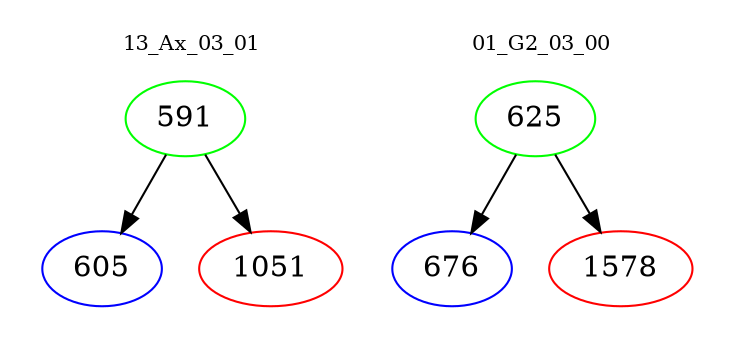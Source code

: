 digraph{
subgraph cluster_0 {
color = white
label = "13_Ax_03_01";
fontsize=10;
T0_591 [label="591", color="green"]
T0_591 -> T0_605 [color="black"]
T0_605 [label="605", color="blue"]
T0_591 -> T0_1051 [color="black"]
T0_1051 [label="1051", color="red"]
}
subgraph cluster_1 {
color = white
label = "01_G2_03_00";
fontsize=10;
T1_625 [label="625", color="green"]
T1_625 -> T1_676 [color="black"]
T1_676 [label="676", color="blue"]
T1_625 -> T1_1578 [color="black"]
T1_1578 [label="1578", color="red"]
}
}
